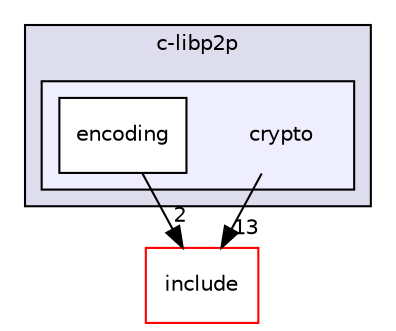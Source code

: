 digraph "prerequisites/c-libp2p/crypto" {
  compound=true
  node [ fontsize="10", fontname="Helvetica"];
  edge [ labelfontsize="10", labelfontname="Helvetica"];
  subgraph clusterdir_d3dc2089ddf61d8be1e3bff92bba4632 {
    graph [ bgcolor="#ddddee", pencolor="black", label="c-libp2p" fontname="Helvetica", fontsize="10", URL="dir_d3dc2089ddf61d8be1e3bff92bba4632.html"]
  subgraph clusterdir_b23626fc515404ba49fb0121da609df3 {
    graph [ bgcolor="#eeeeff", pencolor="black", label="" URL="dir_b23626fc515404ba49fb0121da609df3.html"];
    dir_b23626fc515404ba49fb0121da609df3 [shape=plaintext label="crypto"];
    dir_707f3ddbd31a6f84a2791b9a916f5f72 [shape=box label="encoding" color="black" fillcolor="white" style="filled" URL="dir_707f3ddbd31a6f84a2791b9a916f5f72.html"];
  }
  }
  dir_cc29cad4378de7015a7283c1cd2ac4e7 [shape=box label="include" fillcolor="white" style="filled" color="red" URL="dir_cc29cad4378de7015a7283c1cd2ac4e7.html"];
  dir_b23626fc515404ba49fb0121da609df3->dir_cc29cad4378de7015a7283c1cd2ac4e7 [headlabel="13", labeldistance=1.5 headhref="dir_000301_000070.html"];
  dir_707f3ddbd31a6f84a2791b9a916f5f72->dir_cc29cad4378de7015a7283c1cd2ac4e7 [headlabel="2", labeldistance=1.5 headhref="dir_000386_000070.html"];
}
